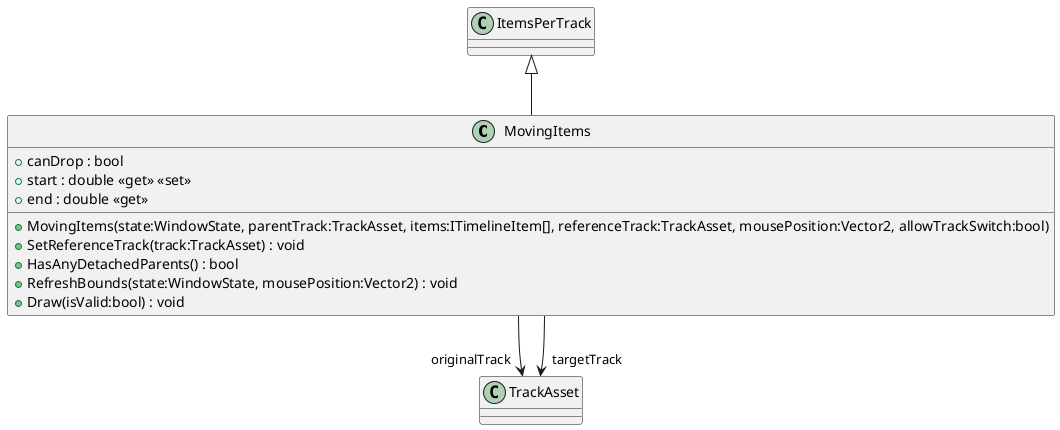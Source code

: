 @startuml
class MovingItems {
    + canDrop : bool
    + start : double <<get>> <<set>>
    + end : double <<get>>
    + MovingItems(state:WindowState, parentTrack:TrackAsset, items:ITimelineItem[], referenceTrack:TrackAsset, mousePosition:Vector2, allowTrackSwitch:bool)
    + SetReferenceTrack(track:TrackAsset) : void
    + HasAnyDetachedParents() : bool
    + RefreshBounds(state:WindowState, mousePosition:Vector2) : void
    + Draw(isValid:bool) : void
}
ItemsPerTrack <|-- MovingItems
MovingItems --> "originalTrack" TrackAsset
MovingItems --> "targetTrack" TrackAsset
@enduml
